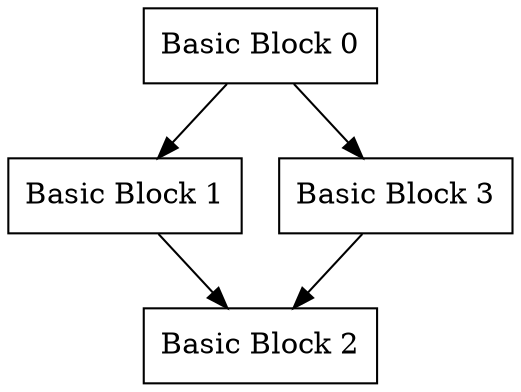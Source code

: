 digraph main {

"Basic Block 0" [shape=box];
"Basic Block 1" [shape=box];
"Basic Block 2" [shape=box];
"Basic Block 3" [shape=box];

"Basic Block 0" -> "Basic Block 1";
"Basic Block 0" -> "Basic Block 3";
"Basic Block 1" -> "Basic Block 2";
"Basic Block 3" -> "Basic Block 2";

}